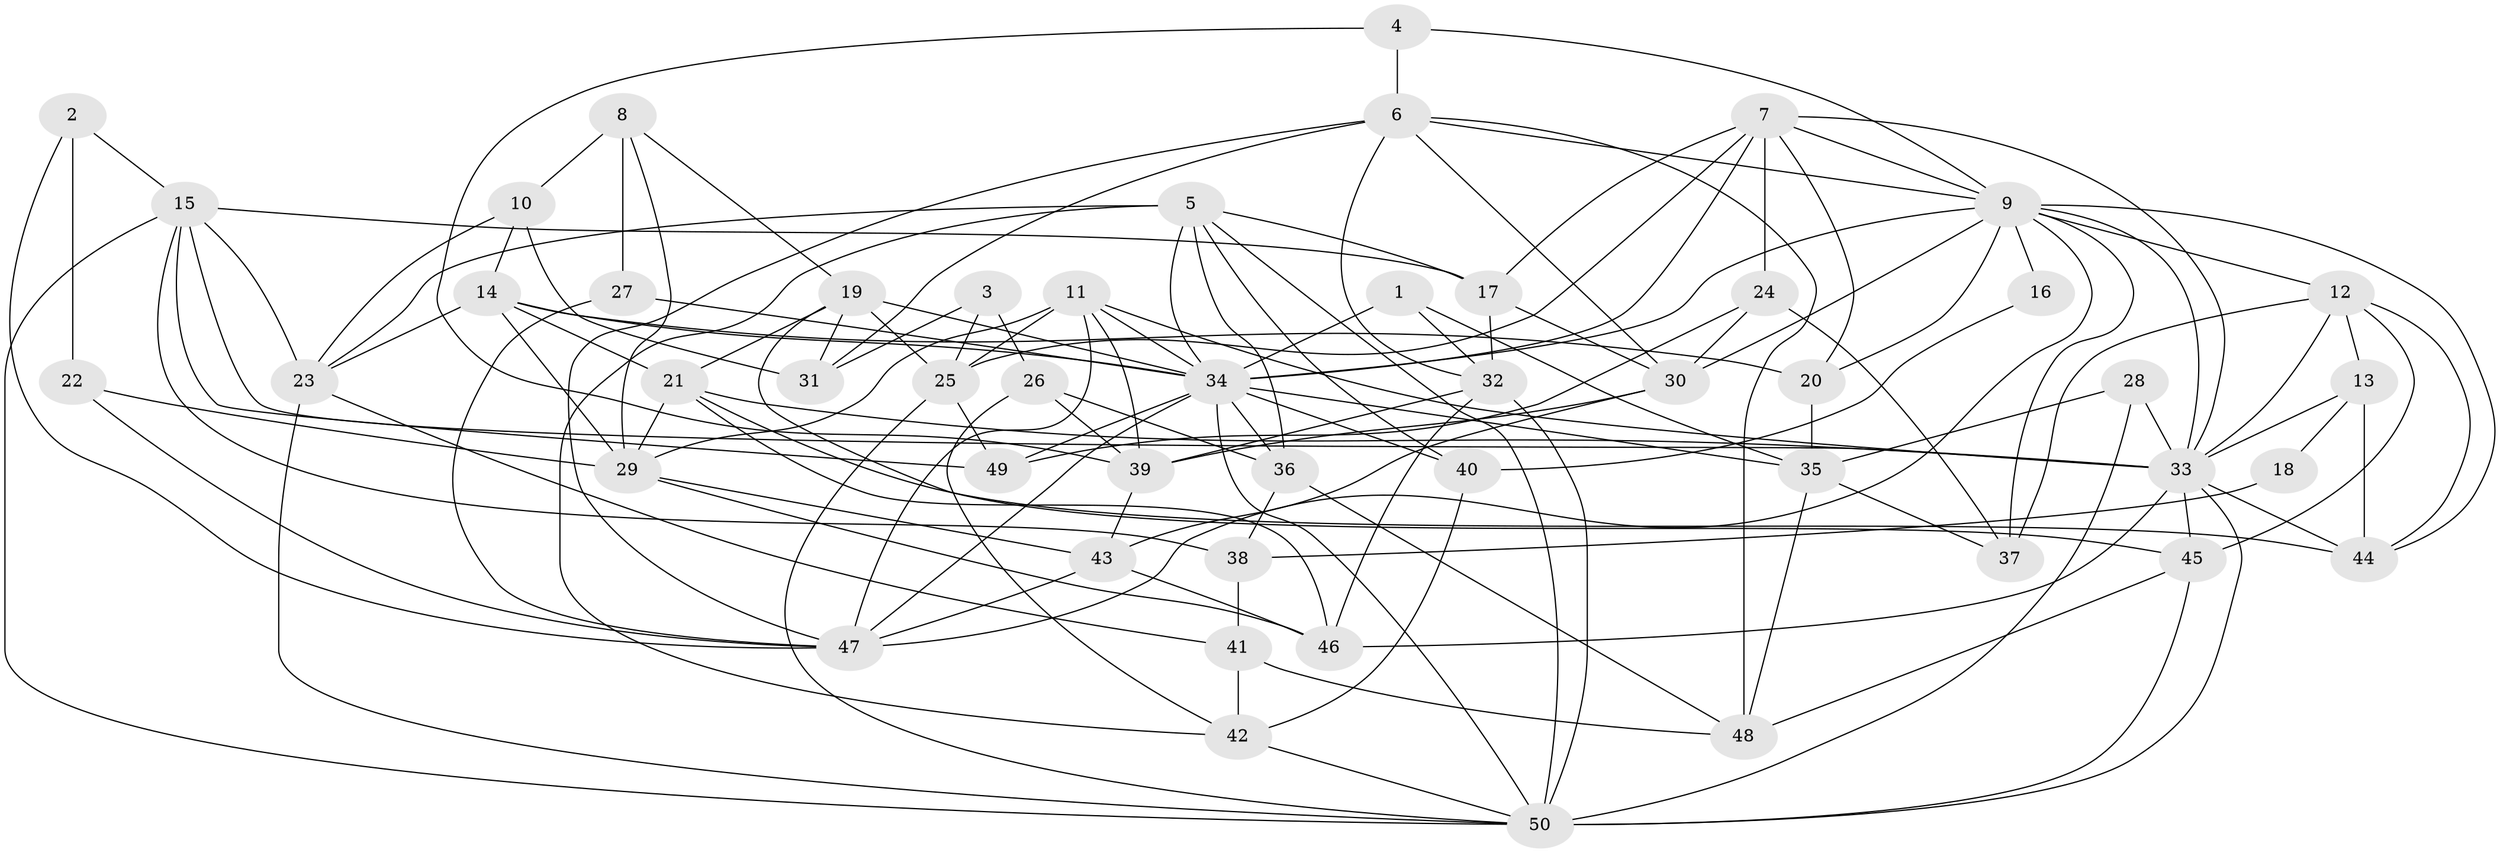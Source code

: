 // original degree distribution, {4: 0.36363636363636365, 6: 0.06060606060606061, 7: 0.06060606060606061, 2: 0.1414141414141414, 3: 0.21212121212121213, 5: 0.15151515151515152, 8: 0.010101010101010102}
// Generated by graph-tools (version 1.1) at 2025/02/03/09/25 03:02:07]
// undirected, 50 vertices, 135 edges
graph export_dot {
graph [start="1"]
  node [color=gray90,style=filled];
  1;
  2;
  3;
  4;
  5;
  6;
  7;
  8;
  9;
  10;
  11;
  12;
  13;
  14;
  15;
  16;
  17;
  18;
  19;
  20;
  21;
  22;
  23;
  24;
  25;
  26;
  27;
  28;
  29;
  30;
  31;
  32;
  33;
  34;
  35;
  36;
  37;
  38;
  39;
  40;
  41;
  42;
  43;
  44;
  45;
  46;
  47;
  48;
  49;
  50;
  1 -- 32 [weight=1.0];
  1 -- 34 [weight=1.0];
  1 -- 35 [weight=1.0];
  2 -- 15 [weight=1.0];
  2 -- 22 [weight=1.0];
  2 -- 47 [weight=1.0];
  3 -- 25 [weight=1.0];
  3 -- 26 [weight=1.0];
  3 -- 31 [weight=1.0];
  4 -- 6 [weight=1.0];
  4 -- 9 [weight=1.0];
  4 -- 39 [weight=1.0];
  5 -- 17 [weight=1.0];
  5 -- 23 [weight=1.0];
  5 -- 34 [weight=1.0];
  5 -- 36 [weight=1.0];
  5 -- 40 [weight=1.0];
  5 -- 42 [weight=1.0];
  5 -- 50 [weight=1.0];
  6 -- 9 [weight=1.0];
  6 -- 30 [weight=1.0];
  6 -- 31 [weight=1.0];
  6 -- 32 [weight=1.0];
  6 -- 47 [weight=1.0];
  6 -- 48 [weight=1.0];
  7 -- 9 [weight=1.0];
  7 -- 17 [weight=1.0];
  7 -- 20 [weight=1.0];
  7 -- 24 [weight=1.0];
  7 -- 25 [weight=1.0];
  7 -- 33 [weight=1.0];
  7 -- 34 [weight=1.0];
  8 -- 10 [weight=1.0];
  8 -- 19 [weight=1.0];
  8 -- 27 [weight=2.0];
  8 -- 29 [weight=1.0];
  9 -- 12 [weight=1.0];
  9 -- 16 [weight=1.0];
  9 -- 20 [weight=1.0];
  9 -- 30 [weight=1.0];
  9 -- 33 [weight=1.0];
  9 -- 34 [weight=1.0];
  9 -- 37 [weight=1.0];
  9 -- 44 [weight=1.0];
  9 -- 47 [weight=1.0];
  10 -- 14 [weight=1.0];
  10 -- 23 [weight=1.0];
  10 -- 31 [weight=1.0];
  11 -- 25 [weight=1.0];
  11 -- 29 [weight=1.0];
  11 -- 33 [weight=2.0];
  11 -- 34 [weight=1.0];
  11 -- 39 [weight=1.0];
  11 -- 47 [weight=1.0];
  12 -- 13 [weight=1.0];
  12 -- 33 [weight=1.0];
  12 -- 37 [weight=2.0];
  12 -- 44 [weight=1.0];
  12 -- 45 [weight=2.0];
  13 -- 18 [weight=1.0];
  13 -- 33 [weight=1.0];
  13 -- 44 [weight=1.0];
  14 -- 20 [weight=1.0];
  14 -- 21 [weight=1.0];
  14 -- 23 [weight=1.0];
  14 -- 29 [weight=1.0];
  14 -- 34 [weight=1.0];
  15 -- 17 [weight=1.0];
  15 -- 23 [weight=1.0];
  15 -- 33 [weight=1.0];
  15 -- 38 [weight=1.0];
  15 -- 49 [weight=1.0];
  15 -- 50 [weight=1.0];
  16 -- 40 [weight=1.0];
  17 -- 30 [weight=1.0];
  17 -- 32 [weight=1.0];
  18 -- 38 [weight=1.0];
  19 -- 21 [weight=1.0];
  19 -- 25 [weight=1.0];
  19 -- 31 [weight=1.0];
  19 -- 34 [weight=1.0];
  19 -- 45 [weight=1.0];
  20 -- 35 [weight=1.0];
  21 -- 29 [weight=1.0];
  21 -- 33 [weight=1.0];
  21 -- 44 [weight=1.0];
  21 -- 46 [weight=1.0];
  22 -- 29 [weight=1.0];
  22 -- 47 [weight=1.0];
  23 -- 41 [weight=1.0];
  23 -- 50 [weight=1.0];
  24 -- 30 [weight=1.0];
  24 -- 37 [weight=1.0];
  24 -- 49 [weight=1.0];
  25 -- 49 [weight=1.0];
  25 -- 50 [weight=1.0];
  26 -- 36 [weight=1.0];
  26 -- 39 [weight=1.0];
  26 -- 42 [weight=1.0];
  27 -- 34 [weight=2.0];
  27 -- 47 [weight=1.0];
  28 -- 33 [weight=2.0];
  28 -- 35 [weight=1.0];
  28 -- 50 [weight=1.0];
  29 -- 43 [weight=1.0];
  29 -- 46 [weight=1.0];
  30 -- 39 [weight=1.0];
  30 -- 43 [weight=1.0];
  32 -- 39 [weight=1.0];
  32 -- 46 [weight=1.0];
  32 -- 50 [weight=2.0];
  33 -- 44 [weight=1.0];
  33 -- 45 [weight=1.0];
  33 -- 46 [weight=2.0];
  33 -- 50 [weight=1.0];
  34 -- 35 [weight=1.0];
  34 -- 36 [weight=1.0];
  34 -- 40 [weight=2.0];
  34 -- 47 [weight=3.0];
  34 -- 49 [weight=1.0];
  34 -- 50 [weight=1.0];
  35 -- 37 [weight=1.0];
  35 -- 48 [weight=1.0];
  36 -- 38 [weight=1.0];
  36 -- 48 [weight=1.0];
  38 -- 41 [weight=1.0];
  39 -- 43 [weight=1.0];
  40 -- 42 [weight=1.0];
  41 -- 42 [weight=1.0];
  41 -- 48 [weight=1.0];
  42 -- 50 [weight=1.0];
  43 -- 46 [weight=1.0];
  43 -- 47 [weight=1.0];
  45 -- 48 [weight=1.0];
  45 -- 50 [weight=1.0];
}
